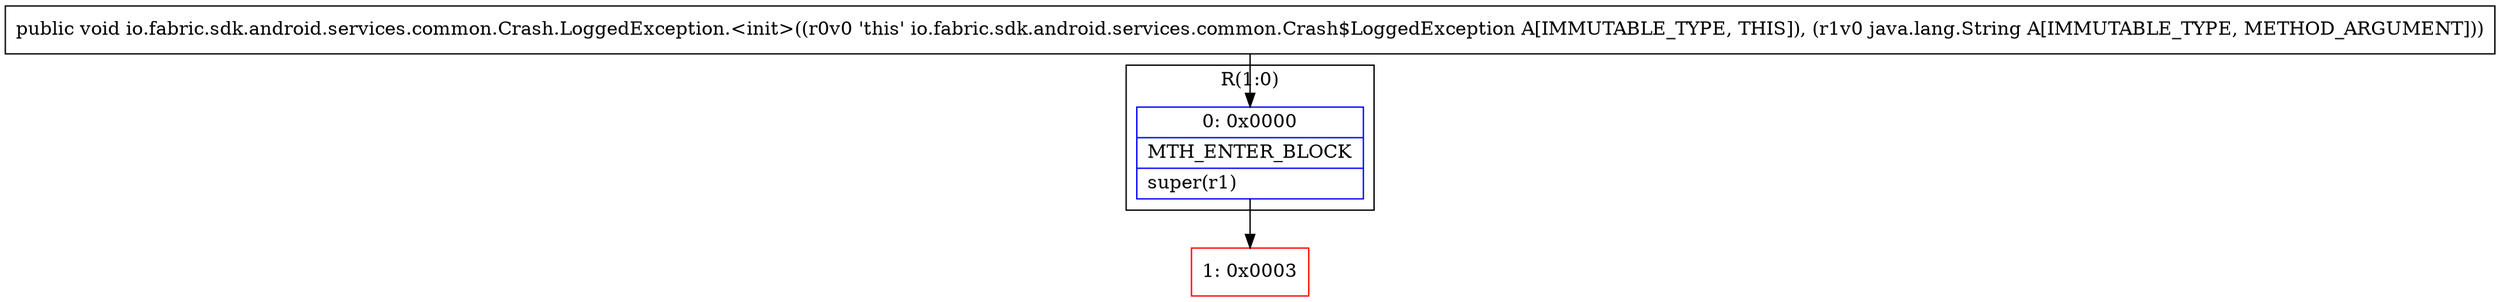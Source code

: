 digraph "CFG forio.fabric.sdk.android.services.common.Crash.LoggedException.\<init\>(Ljava\/lang\/String;)V" {
subgraph cluster_Region_672856917 {
label = "R(1:0)";
node [shape=record,color=blue];
Node_0 [shape=record,label="{0\:\ 0x0000|MTH_ENTER_BLOCK\l|super(r1)\l}"];
}
Node_1 [shape=record,color=red,label="{1\:\ 0x0003}"];
MethodNode[shape=record,label="{public void io.fabric.sdk.android.services.common.Crash.LoggedException.\<init\>((r0v0 'this' io.fabric.sdk.android.services.common.Crash$LoggedException A[IMMUTABLE_TYPE, THIS]), (r1v0 java.lang.String A[IMMUTABLE_TYPE, METHOD_ARGUMENT])) }"];
MethodNode -> Node_0;
Node_0 -> Node_1;
}

